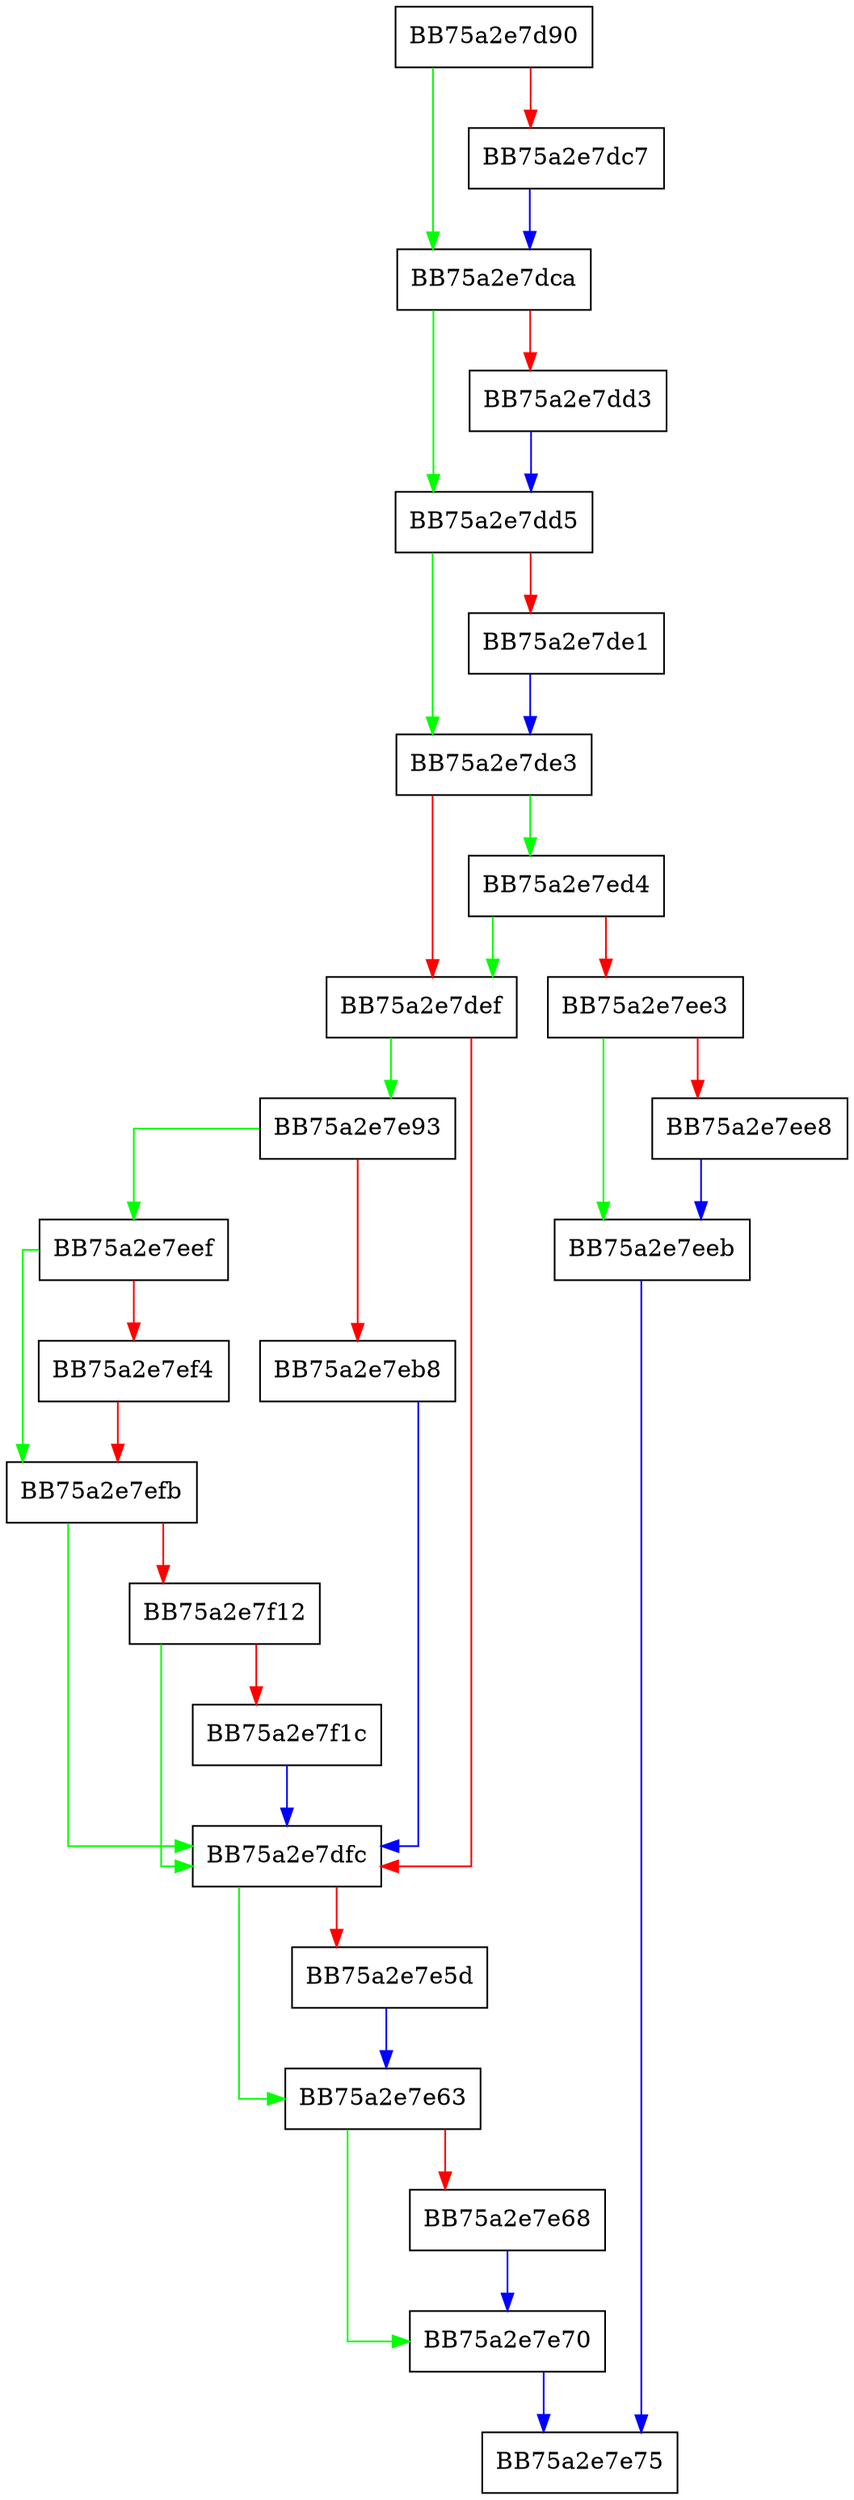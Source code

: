 digraph IsKnownFriendlyWin32PathNoCache {
  node [shape="box"];
  graph [splines=ortho];
  BB75a2e7d90 -> BB75a2e7dca [color="green"];
  BB75a2e7d90 -> BB75a2e7dc7 [color="red"];
  BB75a2e7dc7 -> BB75a2e7dca [color="blue"];
  BB75a2e7dca -> BB75a2e7dd5 [color="green"];
  BB75a2e7dca -> BB75a2e7dd3 [color="red"];
  BB75a2e7dd3 -> BB75a2e7dd5 [color="blue"];
  BB75a2e7dd5 -> BB75a2e7de3 [color="green"];
  BB75a2e7dd5 -> BB75a2e7de1 [color="red"];
  BB75a2e7de1 -> BB75a2e7de3 [color="blue"];
  BB75a2e7de3 -> BB75a2e7ed4 [color="green"];
  BB75a2e7de3 -> BB75a2e7def [color="red"];
  BB75a2e7def -> BB75a2e7e93 [color="green"];
  BB75a2e7def -> BB75a2e7dfc [color="red"];
  BB75a2e7dfc -> BB75a2e7e63 [color="green"];
  BB75a2e7dfc -> BB75a2e7e5d [color="red"];
  BB75a2e7e5d -> BB75a2e7e63 [color="blue"];
  BB75a2e7e63 -> BB75a2e7e70 [color="green"];
  BB75a2e7e63 -> BB75a2e7e68 [color="red"];
  BB75a2e7e68 -> BB75a2e7e70 [color="blue"];
  BB75a2e7e70 -> BB75a2e7e75 [color="blue"];
  BB75a2e7e93 -> BB75a2e7eef [color="green"];
  BB75a2e7e93 -> BB75a2e7eb8 [color="red"];
  BB75a2e7eb8 -> BB75a2e7dfc [color="blue"];
  BB75a2e7ed4 -> BB75a2e7def [color="green"];
  BB75a2e7ed4 -> BB75a2e7ee3 [color="red"];
  BB75a2e7ee3 -> BB75a2e7eeb [color="green"];
  BB75a2e7ee3 -> BB75a2e7ee8 [color="red"];
  BB75a2e7ee8 -> BB75a2e7eeb [color="blue"];
  BB75a2e7eeb -> BB75a2e7e75 [color="blue"];
  BB75a2e7eef -> BB75a2e7efb [color="green"];
  BB75a2e7eef -> BB75a2e7ef4 [color="red"];
  BB75a2e7ef4 -> BB75a2e7efb [color="red"];
  BB75a2e7efb -> BB75a2e7dfc [color="green"];
  BB75a2e7efb -> BB75a2e7f12 [color="red"];
  BB75a2e7f12 -> BB75a2e7dfc [color="green"];
  BB75a2e7f12 -> BB75a2e7f1c [color="red"];
  BB75a2e7f1c -> BB75a2e7dfc [color="blue"];
}